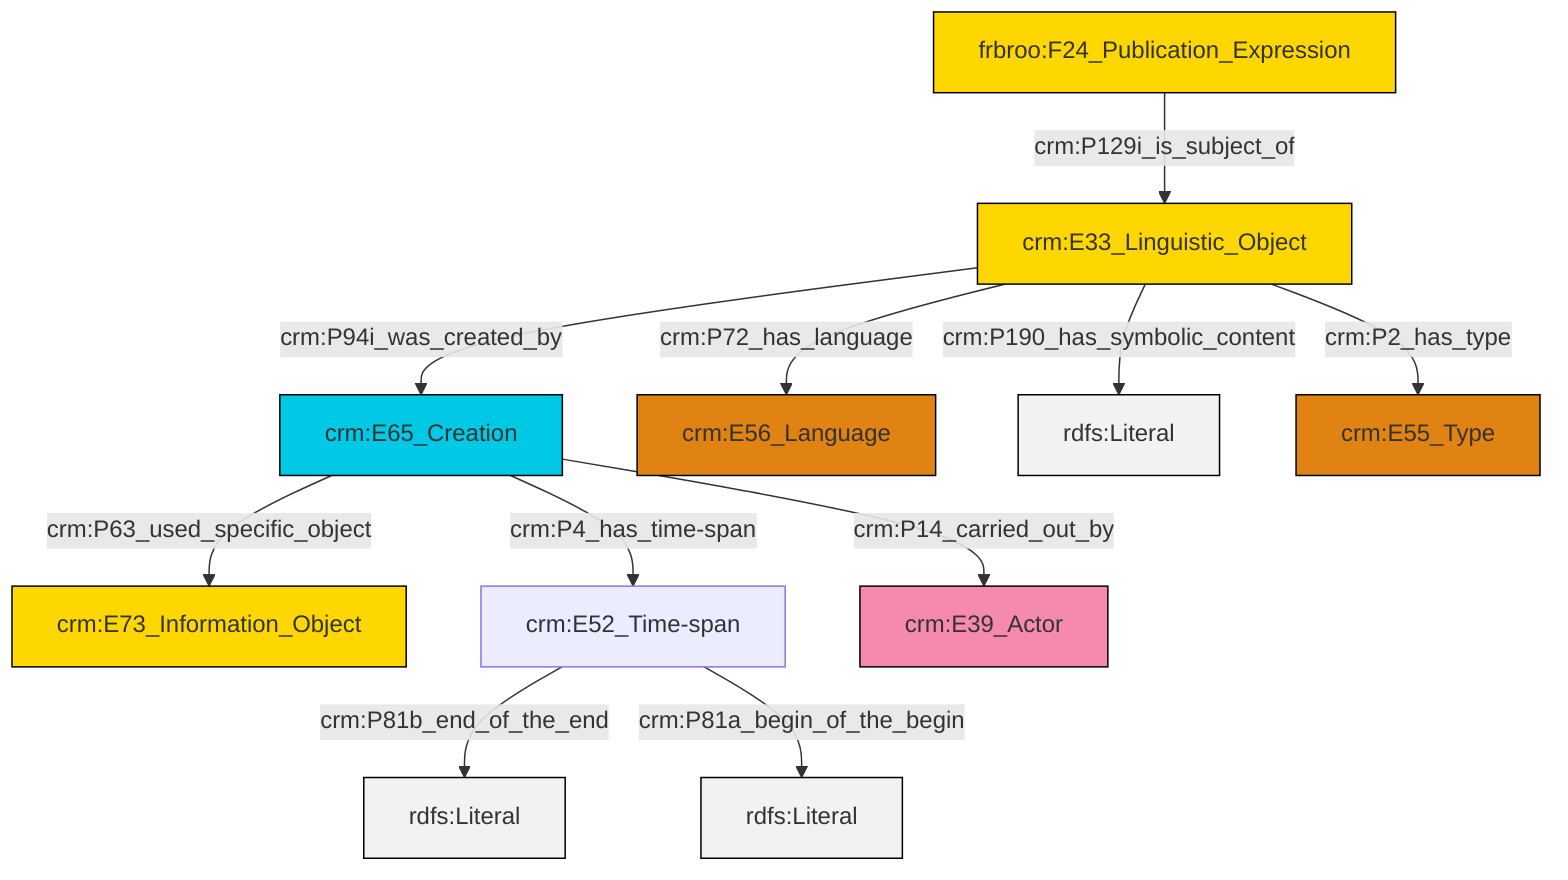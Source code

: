 graph TD
classDef Literal fill:#f2f2f2,stroke:#000000;
classDef CRM_Entity fill:#FFFFFF,stroke:#000000;
classDef Temporal_Entity fill:#00C9E6, stroke:#000000;
classDef Type fill:#E18312, stroke:#000000;
classDef Time-Span fill:#2C9C91, stroke:#000000;
classDef Appellation fill:#FFEB7F, stroke:#000000;
classDef Place fill:#008836, stroke:#000000;
classDef Persistent_Item fill:#B266B2, stroke:#000000;
classDef Conceptual_Object fill:#FFD700, stroke:#000000;
classDef Physical_Thing fill:#D2B48C, stroke:#000000;
classDef Actor fill:#f58aad, stroke:#000000;
classDef PC_Classes fill:#4ce600, stroke:#000000;
classDef Multi fill:#cccccc,stroke:#000000;

0["crm:E65_Creation"]:::Temporal_Entity -->|crm:P63_used_specific_object| 1["crm:E73_Information_Object"]:::Conceptual_Object
2["crm:E52_Time-span"]:::Default -->|crm:P81b_end_of_the_end| 3[rdfs:Literal]:::Literal
0["crm:E65_Creation"]:::Temporal_Entity -->|crm:P14_carried_out_by| 4["crm:E39_Actor"]:::Actor
0["crm:E65_Creation"]:::Temporal_Entity -->|crm:P4_has_time-span| 2["crm:E52_Time-span"]:::Default
8["crm:E33_Linguistic_Object"]:::Conceptual_Object -->|crm:P72_has_language| 10["crm:E56_Language"]:::Type
2["crm:E52_Time-span"]:::Default -->|crm:P81a_begin_of_the_begin| 13[rdfs:Literal]:::Literal
8["crm:E33_Linguistic_Object"]:::Conceptual_Object -->|crm:P190_has_symbolic_content| 14[rdfs:Literal]:::Literal
5["frbroo:F24_Publication_Expression"]:::Conceptual_Object -->|crm:P129i_is_subject_of| 8["crm:E33_Linguistic_Object"]:::Conceptual_Object
8["crm:E33_Linguistic_Object"]:::Conceptual_Object -->|crm:P2_has_type| 15["crm:E55_Type"]:::Type
8["crm:E33_Linguistic_Object"]:::Conceptual_Object -->|crm:P94i_was_created_by| 0["crm:E65_Creation"]:::Temporal_Entity